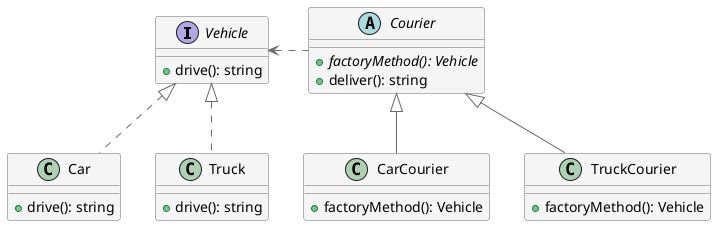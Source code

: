 @startuml

skinparam class {
  backgroundColor whitesmoke
  arrowColor dimgrey
  borderColor dimgrey
}

interface Vehicle {
  + drive(): string
}

abstract class Courier {
  + {abstract} factoryMethod(): Vehicle
  + deliver(): string
}

class Car {
  + drive(): string
}

class Truck {
  + drive(): string
}

class CarCourier {
  + factoryMethod(): Vehicle
}

class TruckCourier {
  + factoryMethod(): Vehicle
}

Vehicle <|.. Car
Vehicle <|.. Truck

Courier <|-- CarCourier
Courier <|-- TruckCourier

Vehicle <. Courier

@enduml

' Abstract class may also provide default implementation of the factory method
' Client code is not aware of Creator class
